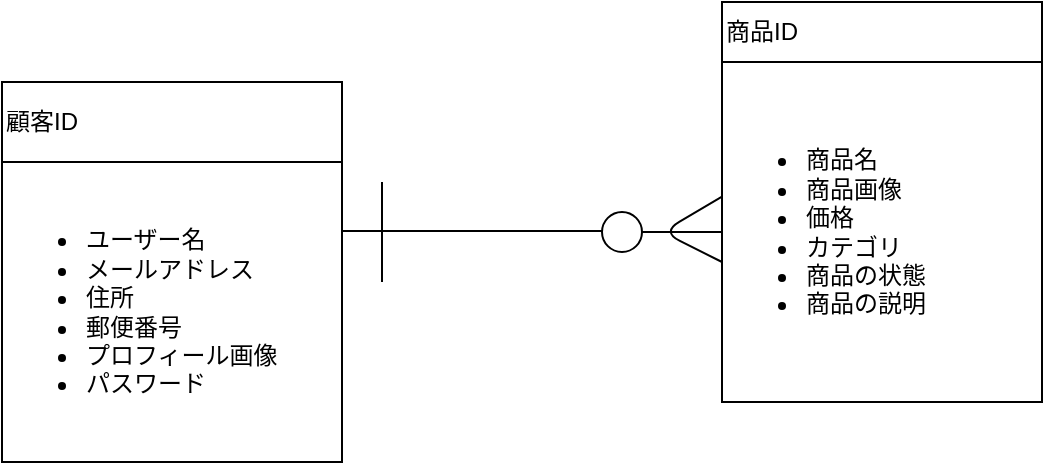 <mxfile>
    <diagram id="QB0vOKvIWHzAex1Iln1s" name="ページ1">
        <mxGraphModel dx="576" dy="419" grid="1" gridSize="10" guides="1" tooltips="1" connect="1" arrows="1" fold="1" page="1" pageScale="1" pageWidth="827" pageHeight="1169" math="0" shadow="0">
            <root>
                <mxCell id="0"/>
                <mxCell id="1" parent="0"/>
                <mxCell id="6" value="" style="shape=table;startSize=0;container=1;collapsible=0;childLayout=tableLayout;align=left;" vertex="1" parent="1">
                    <mxGeometry x="30" y="110" width="170" height="190" as="geometry"/>
                </mxCell>
                <mxCell id="7" value="" style="shape=tableRow;horizontal=0;startSize=0;swimlaneHead=0;swimlaneBody=0;strokeColor=inherit;top=0;left=0;bottom=0;right=0;collapsible=0;dropTarget=0;fillColor=none;points=[[0,0.5],[1,0.5]];portConstraint=eastwest;" vertex="1" parent="6">
                    <mxGeometry width="170" height="40" as="geometry"/>
                </mxCell>
                <mxCell id="8" value="顧客ID" style="shape=partialRectangle;html=1;whiteSpace=wrap;connectable=0;strokeColor=inherit;overflow=hidden;fillColor=none;top=0;left=0;bottom=0;right=0;pointerEvents=1;align=left;" vertex="1" parent="7">
                    <mxGeometry width="170" height="40" as="geometry">
                        <mxRectangle width="170" height="40" as="alternateBounds"/>
                    </mxGeometry>
                </mxCell>
                <mxCell id="9" value="" style="shape=tableRow;horizontal=0;startSize=0;swimlaneHead=0;swimlaneBody=0;strokeColor=inherit;top=0;left=0;bottom=0;right=0;collapsible=0;dropTarget=0;fillColor=none;points=[[0,0.5],[1,0.5]];portConstraint=eastwest;align=left;" vertex="1" parent="6">
                    <mxGeometry y="40" width="170" height="150" as="geometry"/>
                </mxCell>
                <mxCell id="10" value="&lt;ul&gt;&lt;li&gt;ユーザー名&lt;/li&gt;&lt;li&gt;メールアドレス&lt;/li&gt;&lt;li&gt;住所&lt;/li&gt;&lt;li&gt;郵便番号&lt;/li&gt;&lt;li&gt;プロフィール画像&lt;/li&gt;&lt;li&gt;&lt;span style=&quot;background-color: transparent;&quot;&gt;パスワード&lt;/span&gt;&lt;/li&gt;&lt;/ul&gt;" style="shape=partialRectangle;html=1;whiteSpace=wrap;connectable=0;strokeColor=inherit;overflow=hidden;fillColor=none;top=0;left=0;bottom=0;right=0;pointerEvents=1;align=left;" vertex="1" parent="9">
                    <mxGeometry width="170" height="150" as="geometry">
                        <mxRectangle width="170" height="150" as="alternateBounds"/>
                    </mxGeometry>
                </mxCell>
                <mxCell id="19" value="" style="endArrow=none;html=1;exitX=1;exitY=0.5;exitDx=0;exitDy=0;entryX=0;entryY=0.5;entryDx=0;entryDy=0;" edge="1" parent="1" source="21" target="14">
                    <mxGeometry width="50" height="50" relative="1" as="geometry">
                        <mxPoint x="270" y="240" as="sourcePoint"/>
                        <mxPoint x="320" y="190" as="targetPoint"/>
                    </mxGeometry>
                </mxCell>
                <mxCell id="11" value="" style="shape=table;startSize=0;container=1;collapsible=0;childLayout=tableLayout;" vertex="1" parent="1">
                    <mxGeometry x="390" y="70" width="160" height="200" as="geometry"/>
                </mxCell>
                <mxCell id="12" value="" style="shape=tableRow;horizontal=0;startSize=0;swimlaneHead=0;swimlaneBody=0;strokeColor=inherit;top=0;left=0;bottom=0;right=0;collapsible=0;dropTarget=0;fillColor=none;points=[[0,0.5],[1,0.5]];portConstraint=eastwest;" vertex="1" parent="11">
                    <mxGeometry width="160" height="30" as="geometry"/>
                </mxCell>
                <mxCell id="13" value="商品ID" style="shape=partialRectangle;html=1;whiteSpace=wrap;connectable=0;strokeColor=inherit;overflow=hidden;fillColor=none;top=0;left=0;bottom=0;right=0;pointerEvents=1;align=left;" vertex="1" parent="12">
                    <mxGeometry width="160" height="30" as="geometry">
                        <mxRectangle width="160" height="30" as="alternateBounds"/>
                    </mxGeometry>
                </mxCell>
                <mxCell id="14" value="" style="shape=tableRow;horizontal=0;startSize=0;swimlaneHead=0;swimlaneBody=0;strokeColor=inherit;top=0;left=0;bottom=0;right=0;collapsible=0;dropTarget=0;fillColor=none;points=[[0,0.5],[1,0.5]];portConstraint=eastwest;" vertex="1" parent="11">
                    <mxGeometry y="30" width="160" height="170" as="geometry"/>
                </mxCell>
                <mxCell id="15" value="&lt;ul&gt;&lt;li&gt;商品名&lt;/li&gt;&lt;li&gt;商品画像&lt;/li&gt;&lt;li&gt;価格&lt;/li&gt;&lt;li&gt;カテゴリ&lt;/li&gt;&lt;li&gt;商品の状態&lt;/li&gt;&lt;li&gt;商品の説明&lt;/li&gt;&lt;/ul&gt;" style="shape=partialRectangle;html=1;whiteSpace=wrap;connectable=0;strokeColor=inherit;overflow=hidden;fillColor=none;top=0;left=0;bottom=0;right=0;pointerEvents=1;align=left;" vertex="1" parent="14">
                    <mxGeometry width="160" height="170" as="geometry">
                        <mxRectangle width="160" height="170" as="alternateBounds"/>
                    </mxGeometry>
                </mxCell>
                <mxCell id="20" value="" style="endArrow=none;html=1;exitX=0;exitY=0.396;exitDx=0;exitDy=0;exitPerimeter=0;elbow=vertical;" edge="1" parent="11" source="14">
                    <mxGeometry width="50" height="50" relative="1" as="geometry">
                        <mxPoint x="-30" y="170" as="sourcePoint"/>
                        <mxPoint y="130" as="targetPoint"/>
                        <Array as="points">
                            <mxPoint x="-30" y="115"/>
                        </Array>
                    </mxGeometry>
                </mxCell>
                <mxCell id="22" value="" style="endArrow=none;html=1;exitX=1;exitY=0.5;exitDx=0;exitDy=0;entryX=0;entryY=0.5;entryDx=0;entryDy=0;" edge="1" parent="1">
                    <mxGeometry width="50" height="50" relative="1" as="geometry">
                        <mxPoint x="200" y="184.5" as="sourcePoint"/>
                        <mxPoint x="330" y="184.5" as="targetPoint"/>
                    </mxGeometry>
                </mxCell>
                <mxCell id="21" value="" style="ellipse;whiteSpace=wrap;html=1;aspect=fixed;" vertex="1" parent="1">
                    <mxGeometry x="330" y="175" width="20" height="20" as="geometry"/>
                </mxCell>
                <mxCell id="23" value="" style="endArrow=none;html=1;" edge="1" parent="1">
                    <mxGeometry width="50" height="50" relative="1" as="geometry">
                        <mxPoint x="220" y="210" as="sourcePoint"/>
                        <mxPoint x="220" y="160" as="targetPoint"/>
                        <Array as="points">
                            <mxPoint x="220" y="190"/>
                        </Array>
                    </mxGeometry>
                </mxCell>
            </root>
        </mxGraphModel>
    </diagram>
</mxfile>